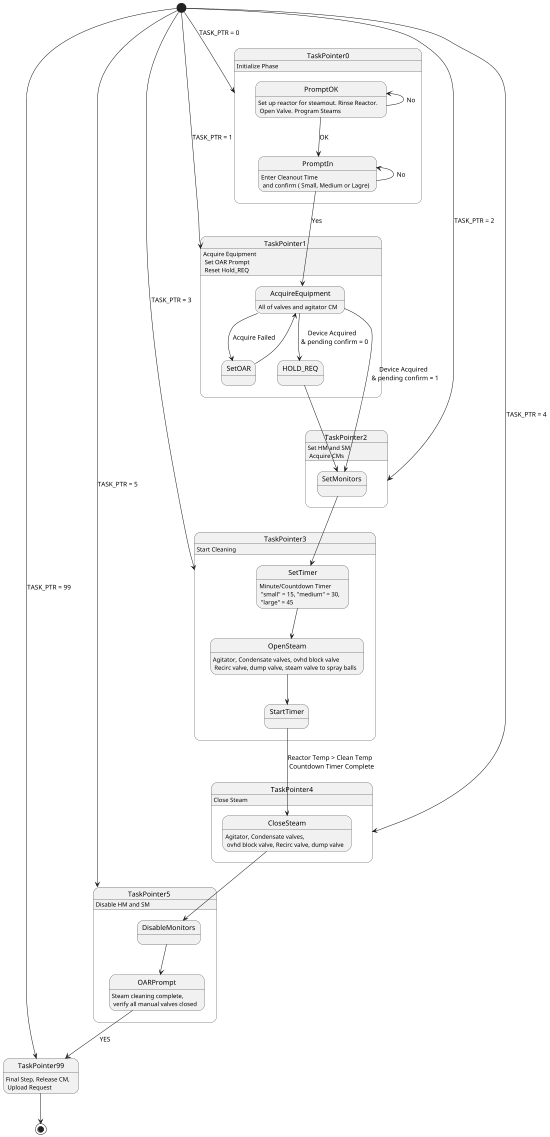 @startuml
scale 550 width

[*] --> TaskPointer0: TASK_PTR = 0
[*] --> TaskPointer1: TASK_PTR = 1
[*] --> TaskPointer2: TASK_PTR = 2
[*] --> TaskPointer3: TASK_PTR = 3
[*] --> TaskPointer4: TASK_PTR = 4
[*] --> TaskPointer5: TASK_PTR = 5
[*] --> TaskPointer99: TASK_PTR = 99


TaskPointer0: Initialize Phase
state TaskPointer0{

PromptOK: Set up reactor for steamout. Rinse Reactor. \n Open Valve. Program Steams
PromptOK -up-> PromptOK: No

PromptOK --> PromptIn: OK
PromptIn: Enter Cleanout Time \n and confirm ( Small, Medium or Lagre)
PromptIn -up-> PromptIn: No 


}


TaskPointer1:  Acquire Equipment \n Set OAR Prompt \n Reset Hold_REQ

state TaskPointer1 {

PromptIn --> AcquireEquipment: Yes
AcquireEquipment --> SetOAR: Acquire Failed
AcquireEquipment: All of valves and agitator CM
SetOAR --> AcquireEquipment
AcquireEquipment --> HOLD_REQ: Device Acquired  \n & pending confirm = 0


}



TaskPointer2: Set HM and SM \n Acquire CMs

state TaskPointer2 {

AcquireEquipment --> SetMonitors: Device Acquired \n & pending confirm = 1
HOLD_REQ --> SetMonitors

}


TaskPointer3: Start Cleaning

state TaskPointer3 {

SetMonitors --> SetTimer
SetTimer: Minute/Countdown Timer \n "small" = 15, "medium" = 30, \n "large" = 45

SetTimer --> OpenSteam
OpenSteam: Agitator, Condensate valves, ovhd block valve \n Recirc valve, dump valve, steam valve to spray balls

OpenSteam --> StartTimer

}


TaskPointer4: Close Steam
state TaskPointer4{
StartTimer --> CloseSteam: Reactor Temp > Clean Temp \n Countdown Timer Complete
CloseSteam: Agitator, Condensate valves, \n ovhd block valve, Recirc valve, dump valve

}


TaskPointer5: Disable HM and SM

state TaskPointer5 {
CloseSteam --> DisableMonitors

DisableMonitors --> OARPrompt

OARPrompt --> TaskPointer99: YES
OARPrompt: Steam cleaning complete, \n verify all manual valves closed

}

TaskPointer99: Final Step, Release CM, \n Upload Request

TaskPointer99 --> [*]
@enduml